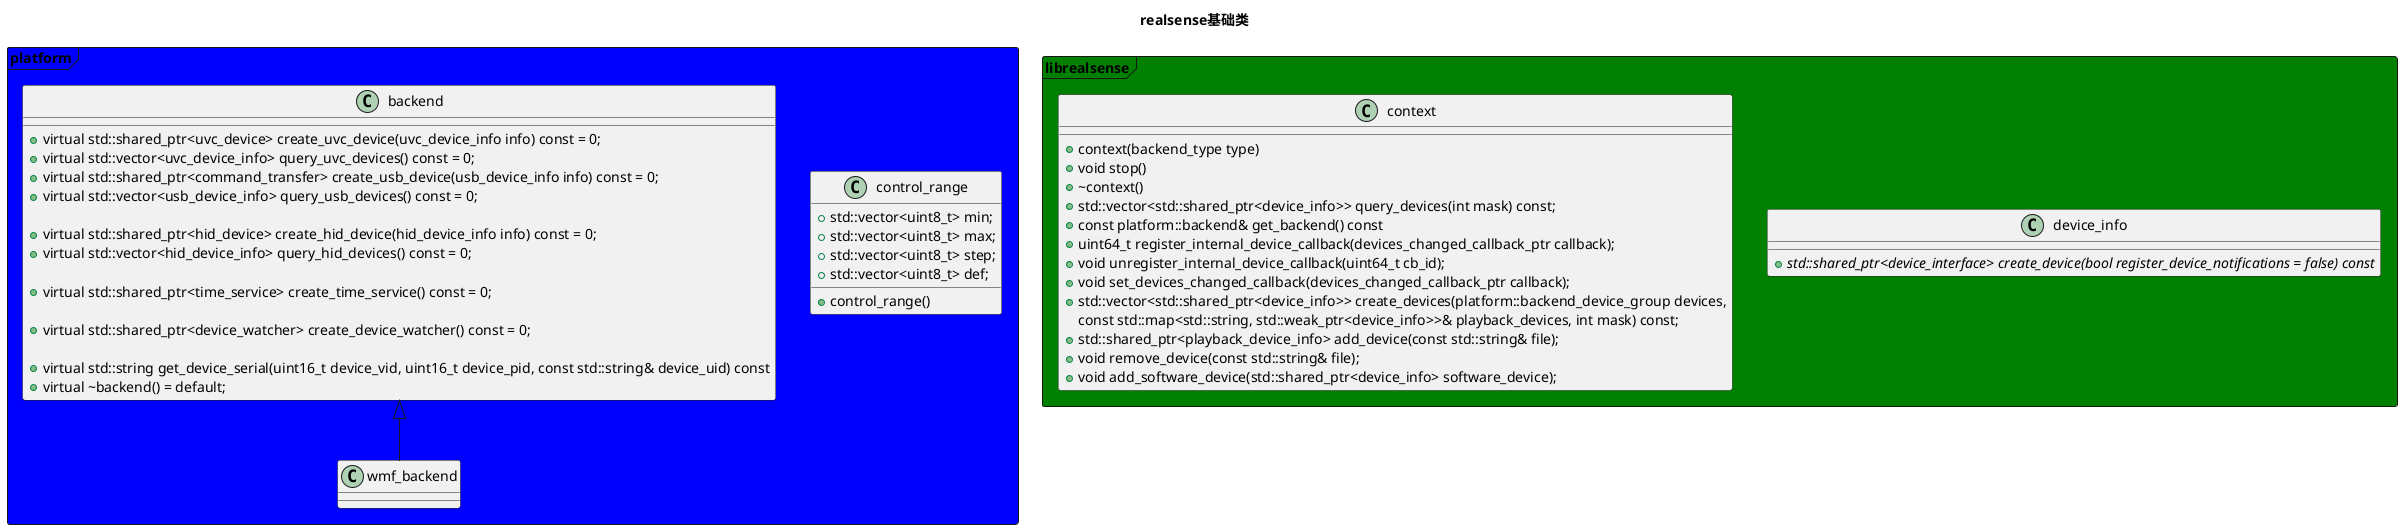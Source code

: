 @startuml
title realsense基础类
package platform <<frame>> #Blue {
    class control_range{
        +control_range()
        +std::vector<uint8_t> min;
        +std::vector<uint8_t> max;
        +std::vector<uint8_t> step;
        +std::vector<uint8_t> def;
    }

    class backend {
        +virtual std::shared_ptr<uvc_device> create_uvc_device(uvc_device_info info) const = 0;
        +virtual std::vector<uvc_device_info> query_uvc_devices() const = 0;
        +virtual std::shared_ptr<command_transfer> create_usb_device(usb_device_info info) const = 0;
        +virtual std::vector<usb_device_info> query_usb_devices() const = 0;

        +virtual std::shared_ptr<hid_device> create_hid_device(hid_device_info info) const = 0;
        +virtual std::vector<hid_device_info> query_hid_devices() const = 0;

        +virtual std::shared_ptr<time_service> create_time_service() const = 0;

        +virtual std::shared_ptr<device_watcher> create_device_watcher() const = 0;

        +virtual std::string get_device_serial(uint16_t device_vid, uint16_t device_pid, const std::string& device_uid) const
        +virtual ~backend() = default;
    }
    class wmf_backend {
        
    }

    backend <|-- wmf_backend

}

package librealsense <<Frame>> #Green {
    class device_info{
        +{abstract} std::shared_ptr<device_interface> create_device(bool register_device_notifications = false) const

    }

    class context {
        +context(backend_type type)
        +void stop()
        +~context()
        +std::vector<std::shared_ptr<device_info>> query_devices(int mask) const;
        +const platform::backend& get_backend() const
        +uint64_t register_internal_device_callback(devices_changed_callback_ptr callback);
        +void unregister_internal_device_callback(uint64_t cb_id);
        +void set_devices_changed_callback(devices_changed_callback_ptr callback);
        +std::vector<std::shared_ptr<device_info>> create_devices(platform::backend_device_group devices,
            const std::map<std::string, std::weak_ptr<device_info>>& playback_devices, int mask) const;
        +std::shared_ptr<playback_device_info> add_device(const std::string& file);
        +void remove_device(const std::string& file);
        +void add_software_device(std::shared_ptr<device_info> software_device);
    }
}


@enduml